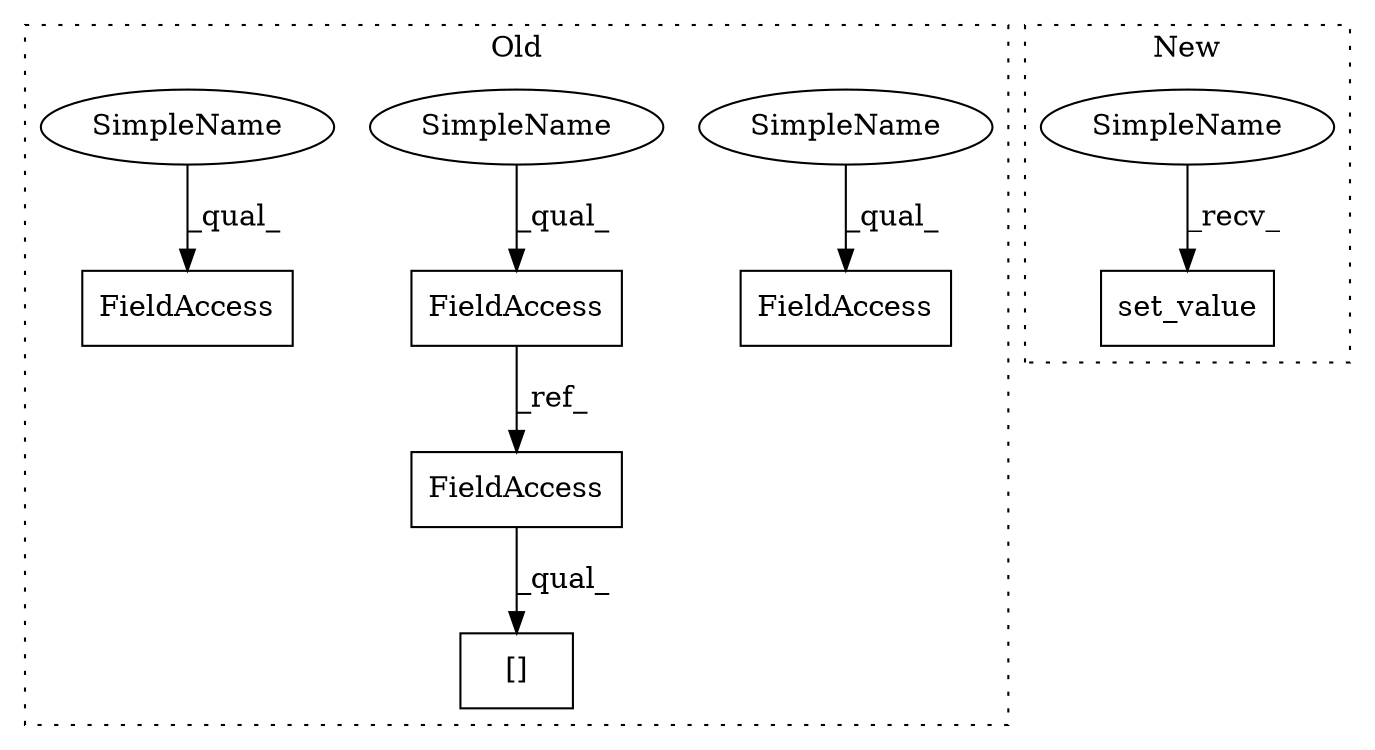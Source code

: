 digraph G {
subgraph cluster0 {
1 [label="[]" a="2" s="5035,5056" l="12,1" shape="box"];
3 [label="FieldAccess" a="22" s="4986" l="11" shape="box"];
4 [label="FieldAccess" a="22" s="4785" l="11" shape="box"];
5 [label="FieldAccess" a="22" s="5003" l="8" shape="box"];
6 [label="SimpleName" a="42" s="5003" l="4" shape="ellipse"];
7 [label="SimpleName" a="42" s="4986" l="4" shape="ellipse"];
8 [label="SimpleName" a="42" s="4785" l="4" shape="ellipse"];
10 [label="FieldAccess" a="22" s="5035" l="11" shape="box"];
label = "Old";
style="dotted";
}
subgraph cluster1 {
2 [label="set_value" a="32" s="6130,6153" l="10,1" shape="box"];
9 [label="SimpleName" a="42" s="6125" l="4" shape="ellipse"];
label = "New";
style="dotted";
}
3 -> 10 [label="_ref_"];
6 -> 5 [label="_qual_"];
7 -> 3 [label="_qual_"];
8 -> 4 [label="_qual_"];
9 -> 2 [label="_recv_"];
10 -> 1 [label="_qual_"];
}
